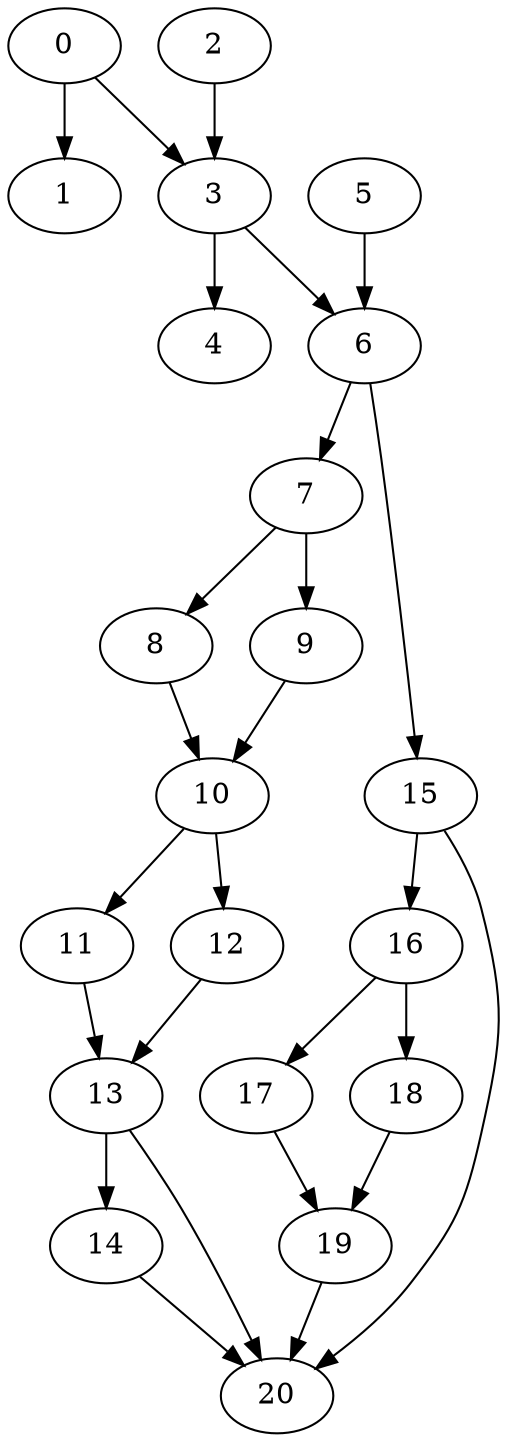 digraph {
	0
	1
	2
	3
	4
	5
	6
	7
	8
	9
	10
	11
	12
	13
	14
	15
	16
	17
	18
	19
	20
	3 -> 6
	5 -> 6
	6 -> 7
	6 -> 15
	16 -> 17
	16 -> 18
	19 -> 20
	13 -> 20
	14 -> 20
	15 -> 20
	2 -> 3
	0 -> 3
	3 -> 4
	7 -> 8
	10 -> 12
	7 -> 9
	10 -> 11
	13 -> 14
	15 -> 16
	0 -> 1
	8 -> 10
	9 -> 10
	12 -> 13
	11 -> 13
	17 -> 19
	18 -> 19
}

